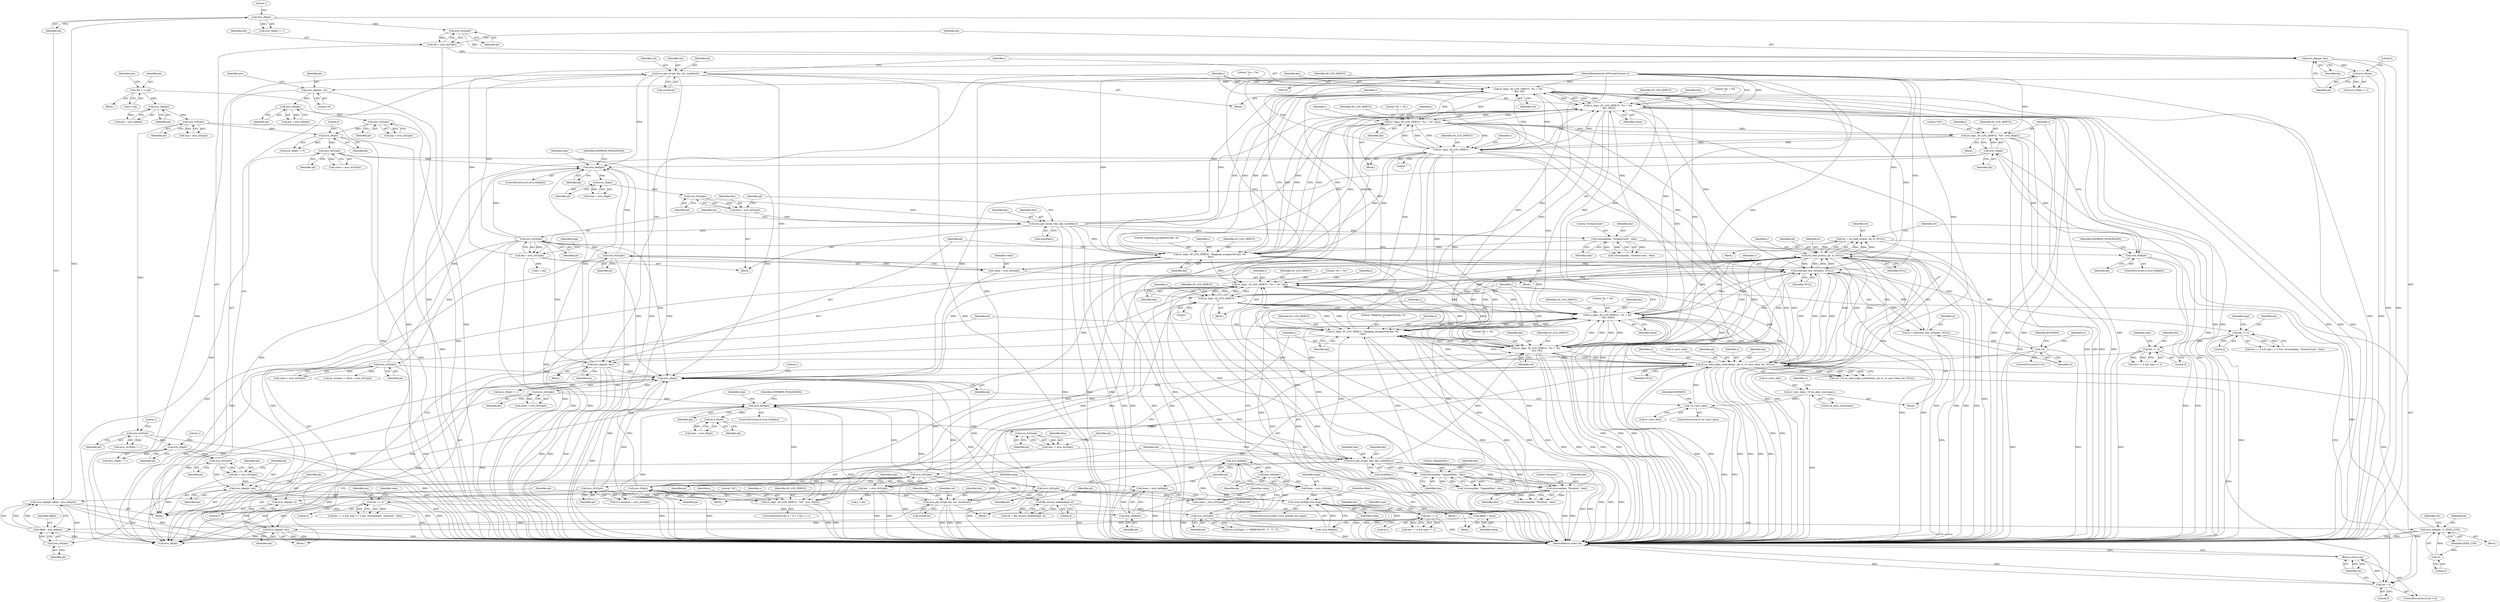digraph "0_FFmpeg_124eb202e70678539544f6268efc98131f19fa49@API" {
"1000513" [label="(Call,ret = rm_read_multi(s, pb, st, NULL))"];
"1000515" [label="(Call,rm_read_multi(s, pb, st, NULL))"];
"1000397" [label="(Call,avformat_new_stream(s, NULL))"];
"1000291" [label="(Call,av_log(s, AV_LOG_DEBUG, \"%s = '%s'\n\", key, val))"];
"1000369" [label="(Call,av_log(s, AV_LOG_DEBUG, \"%s = %d\n\", key, value))"];
"1000329" [label="(Call,av_log(s, AV_LOG_DEBUG, \"'\n\"))"];
"1000303" [label="(Call,av_log(s, AV_LOG_DEBUG, \"%s = '0x\", key))"];
"1000377" [label="(Call,av_log(s, AV_LOG_DEBUG, \"Skipping unsupported key: %s\n\", key))"];
"1000101" [label="(MethodParameterIn,AVFormatContext *s)"];
"1000270" [label="(Call,avio_get_str(pb, tlen, key, sizeof(key)))"];
"1000268" [label="(Call,avio_rb32(pb))"];
"1000264" [label="(Call,avio_r8(pb))"];
"1000258" [label="(Call,avio_feof(pb))"];
"1000285" [label="(Call,avio_get_str(pb, len, val, sizeof(val)))"];
"1000278" [label="(Call,avio_rb32(pb))"];
"1000276" [label="(Call,len = avio_rb32(pb))"];
"1000382" [label="(Call,avio_skip(pb, len))"];
"1000358" [label="(Call,len == 4)"];
"1000336" [label="(Call,len == 4)"];
"1000367" [label="(Call,avio_rb32(pb))"];
"1000327" [label="(Call,avio_r8(pb))"];
"1000319" [label="(Call,avio_feof(pb))"];
"1000353" [label="(Call,avio_rb32(pb))"];
"1000245" [label="(Call,avio_rb32(pb))"];
"1000238" [label="(Call,avio_r8(pb))"];
"1000224" [label="(Call,avio_rl32(pb))"];
"1000220" [label="(Call,avio_tell(pb))"];
"1000215" [label="(Call,avio_skip(pb, 16))"];
"1000210" [label="(Call,avio_r8(pb))"];
"1000205" [label="(Call,avio_skip(pb, len))"];
"1000203" [label="(Call,avio_rb32(pb))"];
"1000196" [label="(Call,avio_r8(pb))"];
"1000188" [label="(Call,avio_skip(pb, offset - avio_tell(pb)))"];
"1000192" [label="(Call,avio_tell(pb))"];
"1000177" [label="(Call,avio_feof(pb))"];
"1000186" [label="(Call,avio_rb64(pb))"];
"1000172" [label="(Call,avio_rb64(pb))"];
"1000167" [label="(Call,avio_skip(pb, 5))"];
"1000164" [label="(Call,avio_skip(pb, len))"];
"1000162" [label="(Call,avio_rb32(pb))"];
"1000155" [label="(Call,avio_r8(pb))"];
"1000148" [label="(Call,avio_rb16(pb))"];
"1000135" [label="(Call,avio_rl32(pb))"];
"1000131" [label="(Call,avio_tell(pb))"];
"1000120" [label="(Call,*pb = s->pb)"];
"1000160" [label="(Call,len = avio_rb32(pb))"];
"1000190" [label="(Call,offset - avio_tell(pb))"];
"1000181" [label="(Call,offset = temp)"];
"1000175" [label="(Call,!avio_feof(pb) && temp)"];
"1000176" [label="(Call,!avio_feof(pb))"];
"1000184" [label="(Call,temp = avio_rb64(pb))"];
"1000170" [label="(Call,temp = avio_rb64(pb))"];
"1000201" [label="(Call,len = avio_rb32(pb))"];
"1000266" [label="(Call,tlen = avio_rb32(pb))"];
"1000344" [label="(Call,strncmp(key, \"StreamCount\", tlen))"];
"1000323" [label="(Call,av_log(s, AV_LOG_DEBUG, \"%X\", avio_r8(pb)))"];
"1000365" [label="(Call,value = avio_rb32(pb))"];
"1000571" [label="(Call,av_log(s, AV_LOG_DEBUG, \"'\n\"))"];
"1000565" [label="(Call,av_log(s, AV_LOG_DEBUG, \"%X\", avio_r8(pb)))"];
"1000551" [label="(Call,av_log(s, AV_LOG_DEBUG, \"%s = '0x\", key))"];
"1000611" [label="(Call,av_log(s, AV_LOG_DEBUG, \"%s = %d\n\", key, value))"];
"1000619" [label="(Call,av_log(s, AV_LOG_DEBUG, \"Skipping unsupported key: %s\n\", key))"];
"1000529" [label="(Call,ff_rm_read_mdpr_codecdata(s, pb, st, st->priv_data, len, NULL))"];
"1000474" [label="(Call,av_log(s, AV_LOG_DEBUG, \"%s = '%s'\n\", key, val))"];
"1000453" [label="(Call,avio_get_str(pb, tlen, key, sizeof(key)))"];
"1000451" [label="(Call,avio_rb32(pb))"];
"1000447" [label="(Call,avio_r8(pb))"];
"1000441" [label="(Call,avio_feof(pb))"];
"1000595" [label="(Call,avio_rb32(pb))"];
"1000461" [label="(Call,avio_rb32(pb))"];
"1000468" [label="(Call,avio_get_str(pb, len, val, sizeof(val)))"];
"1000459" [label="(Call,len  = avio_rb32(pb))"];
"1000624" [label="(Call,avio_skip(pb, len))"];
"1000600" [label="(Call,len == 4)"];
"1000578" [label="(Call,len == 4)"];
"1000569" [label="(Call,avio_r8(pb))"];
"1000428" [label="(Call,avio_rb32(pb))"];
"1000421" [label="(Call,avio_r8(pb))"];
"1000609" [label="(Call,avio_rb32(pb))"];
"1000449" [label="(Call,tlen  = avio_rb32(pb))"];
"1000522" [label="(Call,avio_seek(pb, -4, SEEK_CUR))"];
"1000505" [label="(Call,avio_rb32(pb))"];
"1000494" [label="(Call,ffio_ensure_seekback(pb, 4))"];
"1000524" [label="(Call,-4)"];
"1000401" [label="(Call,!st)"];
"1000395" [label="(Call,st = avformat_new_stream(s, NULL))"];
"1000412" [label="(Call,!st->priv_data)"];
"1000406" [label="(Call,st->priv_data = ff_rm_alloc_rmstream())"];
"1000487" [label="(Call,strncmp(key, \"OpaqueData\", tlen))"];
"1000586" [label="(Call,strncmp(key, \"Duration\", tlen))"];
"1000607" [label="(Call,value = avio_rb32(pb))"];
"1000539" [label="(Call,ret < 0)"];
"1000542" [label="(Return,return ret;)"];
"1000489" [label="(Literal,\"OpaqueData\")"];
"1000532" [label="(Identifier,st)"];
"1000130" [label="(Identifier,pos)"];
"1000343" [label="(Call,!strncmp(key, \"StreamCount\", tlen))"];
"1000571" [label="(Call,av_log(s, AV_LOG_DEBUG, \"'\n\"))"];
"1000218" [label="(Call,pos = avio_tell(pb))"];
"1000438" [label="(Identifier,i)"];
"1000441" [label="(Call,avio_feof(pb))"];
"1000624" [label="(Call,avio_skip(pb, len))"];
"1000217" [label="(Literal,16)"];
"1000577" [label="(Call,len == 4 && type == 3 && !strncmp(key, \"Duration\", tlen))"];
"1000189" [label="(Identifier,pb)"];
"1000192" [label="(Call,avio_tell(pb))"];
"1000608" [label="(Identifier,value)"];
"1000408" [label="(Identifier,st)"];
"1000379" [label="(Identifier,AV_LOG_DEBUG)"];
"1000524" [label="(Call,-4)"];
"1000170" [label="(Call,temp = avio_rb64(pb))"];
"1000495" [label="(Identifier,pb)"];
"1000326" [label="(Literal,\"%X\")"];
"1000209" [label="(Call,avio_r8(pb) != 2)"];
"1000407" [label="(Call,st->priv_data)"];
"1000195" [label="(Call,avio_r8(pb) != 1)"];
"1000398" [label="(Identifier,s)"];
"1000429" [label="(Identifier,pb)"];
"1000364" [label="(Block,)"];
"1000613" [label="(Identifier,AV_LOG_DEBUG)"];
"1000197" [label="(Identifier,pb)"];
"1000294" [label="(Literal,\"%s = '%s'\n\")"];
"1000287" [label="(Identifier,len)"];
"1000446" [label="(Identifier,type)"];
"1000412" [label="(Call,!st->priv_data)"];
"1000468" [label="(Call,avio_get_str(pb, len, val, sizeof(val)))"];
"1000240" [label="(Literal,0)"];
"1000349" [label="(Call,nb_streams = value = avio_rb32(pb))"];
"1000405" [label="(Identifier,ENOMEM)"];
"1000183" [label="(Identifier,temp)"];
"1000585" [label="(Call,!strncmp(key, \"Duration\", tlen))"];
"1000336" [label="(Call,len == 4)"];
"1000452" [label="(Identifier,pb)"];
"1000224" [label="(Call,avio_rl32(pb))"];
"1000302" [label="(Block,)"];
"1000454" [label="(Identifier,pb)"];
"1000327" [label="(Call,avio_r8(pb))"];
"1000565" [label="(Call,av_log(s, AV_LOG_DEBUG, \"%X\", avio_r8(pb)))"];
"1000616" [label="(Identifier,value)"];
"1000335" [label="(Call,len == 4 && type == 3 && !strncmp(key, \"StreamCount\", tlen))"];
"1000514" [label="(Identifier,ret)"];
"1000181" [label="(Call,offset = temp)"];
"1000660" [label="(MethodReturn,static int)"];
"1000329" [label="(Call,av_log(s, AV_LOG_DEBUG, \"'\n\"))"];
"1000190" [label="(Call,offset - avio_tell(pb))"];
"1000607" [label="(Call,value = avio_rb32(pb))"];
"1000623" [label="(Identifier,key)"];
"1000506" [label="(Identifier,pb)"];
"1000101" [label="(MethodParameterIn,AVFormatContext *s)"];
"1000494" [label="(Call,ffio_ensure_seekback(pb, 4))"];
"1000629" [label="(Call,avio_r8(pb))"];
"1000537" [label="(Identifier,NULL)"];
"1000462" [label="(Identifier,pb)"];
"1000601" [label="(Identifier,len)"];
"1000316" [label="(Identifier,j)"];
"1000215" [label="(Call,avio_skip(pb, 16))"];
"1000225" [label="(Identifier,pb)"];
"1000357" [label="(Call,len == 4 && type == 3)"];
"1000621" [label="(Identifier,AV_LOG_DEBUG)"];
"1000476" [label="(Identifier,AV_LOG_DEBUG)"];
"1000312" [label="(Call,j < len)"];
"1000147" [label="(Call,avio_rb16(pb) != 1)"];
"1000129" [label="(Call,pos = avio_tell(pb))"];
"1000193" [label="(Identifier,pb)"];
"1000516" [label="(Identifier,s)"];
"1000568" [label="(Literal,\"%X\")"];
"1000440" [label="(ControlStructure,if (avio_feof(pb)))"];
"1000175" [label="(Call,!avio_feof(pb) && temp)"];
"1000453" [label="(Call,avio_get_str(pb, tlen, key, sizeof(key)))"];
"1000474" [label="(Call,av_log(s, AV_LOG_DEBUG, \"%s = '%s'\n\", key, val))"];
"1000399" [label="(Identifier,NULL)"];
"1000285" [label="(Call,avio_get_str(pb, len, val, sizeof(val)))"];
"1000371" [label="(Identifier,AV_LOG_DEBUG)"];
"1000486" [label="(Call,!strncmp(key, \"OpaqueData\", tlen))"];
"1000310" [label="(Identifier,j)"];
"1000517" [label="(Identifier,pb)"];
"1000421" [label="(Call,avio_r8(pb))"];
"1000611" [label="(Call,av_log(s, AV_LOG_DEBUG, \"%s = %d\n\", key, value))"];
"1000102" [label="(Block,)"];
"1000198" [label="(Literal,1)"];
"1000529" [label="(Call,ff_rm_read_mdpr_codecdata(s, pb, st, st->priv_data, len, NULL))"];
"1000445" [label="(Call,type = avio_r8(pb))"];
"1000625" [label="(Identifier,pb)"];
"1000272" [label="(Identifier,tlen)"];
"1000246" [label="(Identifier,pb)"];
"1000383" [label="(Identifier,pb)"];
"1000397" [label="(Call,avformat_new_stream(s, NULL))"];
"1000262" [label="(Call,type = avio_r8(pb))"];
"1000477" [label="(Literal,\"%s = '%s'\n\")"];
"1000380" [label="(Literal,\"Skipping unsupported key: %s\n\")"];
"1000135" [label="(Call,avio_rl32(pb))"];
"1000165" [label="(Identifier,pb)"];
"1000296" [label="(Identifier,val)"];
"1000164" [label="(Call,avio_skip(pb, len))"];
"1000180" [label="(Block,)"];
"1000533" [label="(Call,st->priv_data)"];
"1000556" [label="(ControlStructure,for (j = 0; j < len; j++))"];
"1000191" [label="(Identifier,offset)"];
"1000284" [label="(Block,)"];
"1000268" [label="(Call,avio_rb32(pb))"];
"1000614" [label="(Literal,\"%s = %d\n\")"];
"1000400" [label="(ControlStructure,if (!st))"];
"1000187" [label="(Identifier,pb)"];
"1000552" [label="(Identifier,s)"];
"1000322" [label="(Identifier,AVERROR_INVALIDDATA)"];
"1000346" [label="(Literal,\"StreamCount\")"];
"1000259" [label="(Identifier,pb)"];
"1000161" [label="(Identifier,len)"];
"1000237" [label="(Call,avio_r8(pb) != 0)"];
"1000155" [label="(Call,avio_r8(pb))"];
"1000578" [label="(Call,len == 4)"];
"1000451" [label="(Call,avio_rb32(pb))"];
"1000619" [label="(Call,av_log(s, AV_LOG_DEBUG, \"Skipping unsupported key: %s\n\", key))"];
"1000332" [label="(Literal,\"'\n\")"];
"1000207" [label="(Identifier,len)"];
"1000527" [label="(Call,ret = ff_rm_read_mdpr_codecdata(s, pb, st, st->priv_data, len, NULL))"];
"1000531" [label="(Identifier,pb)"];
"1000264" [label="(Call,avio_r8(pb))"];
"1000256" [label="(Block,)"];
"1000205" [label="(Call,avio_skip(pb, len))"];
"1000615" [label="(Identifier,key)"];
"1000459" [label="(Call,len  = avio_rb32(pb))"];
"1000120" [label="(Call,*pb = s->pb)"];
"1000131" [label="(Call,avio_tell(pb))"];
"1000610" [label="(Identifier,pb)"];
"1000295" [label="(Identifier,key)"];
"1000488" [label="(Identifier,key)"];
"1000583" [label="(Identifier,type)"];
"1000157" [label="(Literal,1)"];
"1000521" [label="(Block,)"];
"1000156" [label="(Identifier,pb)"];
"1000384" [label="(Identifier,len)"];
"1000469" [label="(Identifier,pb)"];
"1000154" [label="(Call,avio_r8(pb) != 1)"];
"1000149" [label="(Identifier,pb)"];
"1000354" [label="(Identifier,pb)"];
"1000266" [label="(Call,tlen = avio_rb32(pb))"];
"1000324" [label="(Identifier,s)"];
"1000574" [label="(Literal,\"'\n\")"];
"1000490" [label="(Identifier,tlen)"];
"1000276" [label="(Call,len = avio_rb32(pb))"];
"1000325" [label="(Identifier,AV_LOG_DEBUG)"];
"1000449" [label="(Call,tlen  = avio_rb32(pb))"];
"1000160" [label="(Call,len = avio_rb32(pb))"];
"1000618" [label="(Block,)"];
"1000566" [label="(Identifier,s)"];
"1000338" [label="(Literal,4)"];
"1000176" [label="(Call,!avio_feof(pb))"];
"1000543" [label="(Identifier,ret)"];
"1000344" [label="(Call,strncmp(key, \"StreamCount\", tlen))"];
"1000317" [label="(Block,)"];
"1000549" [label="(Block,)"];
"1000457" [label="(Call,sizeof(key))"];
"1000528" [label="(Identifier,ret)"];
"1000586" [label="(Call,strncmp(key, \"Duration\", tlen))"];
"1000222" [label="(Call,tag = avio_rl32(pb))"];
"1000420" [label="(Call,avio_r8(pb) != 1)"];
"1000600" [label="(Call,len == 4)"];
"1000347" [label="(Identifier,tlen)"];
"1000122" [label="(Call,s->pb)"];
"1000373" [label="(Identifier,key)"];
"1000541" [label="(Literal,0)"];
"1000448" [label="(Identifier,pb)"];
"1000163" [label="(Identifier,pb)"];
"1000173" [label="(Identifier,pb)"];
"1000580" [label="(Literal,4)"];
"1000455" [label="(Identifier,tlen)"];
"1000579" [label="(Identifier,len)"];
"1000465" [label="(Identifier,type)"];
"1000530" [label="(Identifier,s)"];
"1000255" [label="(Identifier,i)"];
"1000269" [label="(Identifier,pb)"];
"1000526" [label="(Identifier,SEEK_CUR)"];
"1000274" [label="(Call,sizeof(key))"];
"1000133" [label="(Call,tag = avio_rl32(pb))"];
"1000423" [label="(Literal,1)"];
"1000286" [label="(Identifier,pb)"];
"1000328" [label="(Identifier,pb)"];
"1000337" [label="(Identifier,len)"];
"1000293" [label="(Identifier,AV_LOG_DEBUG)"];
"1000219" [label="(Identifier,pos)"];
"1000604" [label="(Identifier,type)"];
"1000221" [label="(Identifier,pb)"];
"1000382" [label="(Call,avio_skip(pb, len))"];
"1000162" [label="(Call,avio_rb32(pb))"];
"1000168" [label="(Identifier,pb)"];
"1000377" [label="(Call,av_log(s, AV_LOG_DEBUG, \"Skipping unsupported key: %s\n\", key))"];
"1000304" [label="(Identifier,s)"];
"1000450" [label="(Identifier,tlen)"];
"1000591" [label="(Call,st->duration = avio_rb32(pb))"];
"1000331" [label="(Identifier,AV_LOG_DEBUG)"];
"1000169" [label="(Literal,5)"];
"1000277" [label="(Identifier,len)"];
"1000351" [label="(Call,value = avio_rb32(pb))"];
"1000238" [label="(Call,avio_r8(pb))"];
"1000323" [label="(Call,av_log(s, AV_LOG_DEBUG, \"%X\", avio_r8(pb)))"];
"1000588" [label="(Literal,\"Duration\")"];
"1000132" [label="(Identifier,pb)"];
"1000178" [label="(Identifier,pb)"];
"1000307" [label="(Identifier,key)"];
"1000410" [label="(Call,ff_rm_alloc_rmstream())"];
"1000460" [label="(Identifier,len)"];
"1000414" [label="(Identifier,st)"];
"1000525" [label="(Literal,4)"];
"1000177" [label="(Call,avio_feof(pb))"];
"1000212" [label="(Literal,2)"];
"1000291" [label="(Call,av_log(s, AV_LOG_DEBUG, \"%s = '%s'\n\", key, val))"];
"1000626" [label="(Identifier,len)"];
"1000401" [label="(Call,!st)"];
"1000220" [label="(Call,avio_tell(pb))"];
"1000330" [label="(Identifier,s)"];
"1000148" [label="(Call,avio_rb16(pb))"];
"1000261" [label="(Identifier,AVERROR_INVALIDDATA)"];
"1000622" [label="(Literal,\"Skipping unsupported key: %s\n\")"];
"1000171" [label="(Identifier,temp)"];
"1000406" [label="(Call,st->priv_data = ff_rm_alloc_rmstream())"];
"1000553" [label="(Identifier,AV_LOG_DEBUG)"];
"1000182" [label="(Identifier,offset)"];
"1000136" [label="(Identifier,pb)"];
"1000292" [label="(Identifier,s)"];
"1000186" [label="(Call,avio_rb64(pb))"];
"1000365" [label="(Call,value = avio_rb32(pb))"];
"1000366" [label="(Identifier,value)"];
"1000411" [label="(ControlStructure,if (!st->priv_data))"];
"1000359" [label="(Identifier,len)"];
"1000239" [label="(Identifier,pb)"];
"1000572" [label="(Identifier,s)"];
"1000305" [label="(Identifier,AV_LOG_DEBUG)"];
"1000258" [label="(Call,avio_feof(pb))"];
"1000369" [label="(Call,av_log(s, AV_LOG_DEBUG, \"%s = %d\n\", key, value))"];
"1000444" [label="(Identifier,AVERROR_INVALIDDATA)"];
"1000179" [label="(Identifier,temp)"];
"1000271" [label="(Identifier,pb)"];
"1000318" [label="(ControlStructure,if (avio_feof(pb)))"];
"1000201" [label="(Call,len = avio_rb32(pb))"];
"1000243" [label="(Call,count = avio_rb32(pb))"];
"1000461" [label="(Call,avio_rb32(pb))"];
"1000341" [label="(Identifier,type)"];
"1000539" [label="(Call,ret < 0)"];
"1000554" [label="(Literal,\"%s = '0x\")"];
"1000360" [label="(Literal,4)"];
"1000368" [label="(Identifier,pb)"];
"1000306" [label="(Literal,\"%s = '0x\")"];
"1000211" [label="(Identifier,pb)"];
"1000609" [label="(Call,avio_rb32(pb))"];
"1000413" [label="(Call,st->priv_data)"];
"1000508" [label="(Literal,'M')"];
"1000202" [label="(Identifier,len)"];
"1000478" [label="(Identifier,key)"];
"1000289" [label="(Call,sizeof(val))"];
"1000567" [label="(Identifier,AV_LOG_DEBUG)"];
"1000447" [label="(Call,avio_r8(pb))"];
"1000376" [label="(Block,)"];
"1000612" [label="(Identifier,s)"];
"1000570" [label="(Identifier,pb)"];
"1000378" [label="(Identifier,s)"];
"1000358" [label="(Call,len == 4)"];
"1000515" [label="(Call,rm_read_multi(s, pb, st, NULL))"];
"1000599" [label="(Call,len == 4 && type == 3)"];
"1000345" [label="(Identifier,key)"];
"1000319" [label="(Call,avio_feof(pb))"];
"1000166" [label="(Identifier,len)"];
"1000121" [label="(Identifier,pb)"];
"1000203" [label="(Call,avio_rb32(pb))"];
"1000263" [label="(Identifier,type)"];
"1000555" [label="(Identifier,key)"];
"1000522" [label="(Call,avio_seek(pb, -4, SEEK_CUR))"];
"1000475" [label="(Identifier,s)"];
"1000374" [label="(Identifier,value)"];
"1000428" [label="(Call,avio_rb32(pb))"];
"1000442" [label="(Identifier,pb)"];
"1000602" [label="(Literal,4)"];
"1000167" [label="(Call,avio_skip(pb, 5))"];
"1000353" [label="(Call,avio_rb32(pb))"];
"1000558" [label="(Identifier,j)"];
"1000370" [label="(Identifier,s)"];
"1000540" [label="(Identifier,ret)"];
"1000362" [label="(Identifier,type)"];
"1000456" [label="(Identifier,key)"];
"1000320" [label="(Identifier,pb)"];
"1000395" [label="(Call,st = avformat_new_stream(s, NULL))"];
"1000394" [label="(Block,)"];
"1000551" [label="(Call,av_log(s, AV_LOG_DEBUG, \"%s = '0x\", key))"];
"1000518" [label="(Identifier,st)"];
"1000504" [label="(Call,avio_rb32(pb) == MKBETAG('M', 'L', 'T', 'I'))"];
"1000172" [label="(Call,avio_rb64(pb))"];
"1000279" [label="(Identifier,pb)"];
"1000282" [label="(Identifier,type)"];
"1000519" [label="(Identifier,NULL)"];
"1000184" [label="(Call,temp = avio_rb64(pb))"];
"1000257" [label="(ControlStructure,if (avio_feof(pb)))"];
"1000245" [label="(Call,avio_rb32(pb))"];
"1000492" [label="(Call,ret = ffio_ensure_seekback(pb, 4))"];
"1000402" [label="(Identifier,st)"];
"1000606" [label="(Block,)"];
"1000589" [label="(Identifier,tlen)"];
"1000206" [label="(Identifier,pb)"];
"1000210" [label="(Call,avio_r8(pb))"];
"1000426" [label="(Call,count = avio_rb32(pb))"];
"1000560" [label="(Call,j < len)"];
"1000278" [label="(Call,avio_rb32(pb))"];
"1000467" [label="(Block,)"];
"1000150" [label="(Literal,1)"];
"1000270" [label="(Call,avio_get_str(pb, tlen, key, sizeof(key)))"];
"1000196" [label="(Call,avio_r8(pb))"];
"1000288" [label="(Identifier,val)"];
"1000273" [label="(Identifier,key)"];
"1000422" [label="(Identifier,pb)"];
"1000204" [label="(Identifier,pb)"];
"1000174" [label="(ControlStructure,while (!avio_feof(pb) && temp))"];
"1000487" [label="(Call,strncmp(key, \"OpaqueData\", tlen))"];
"1000372" [label="(Literal,\"%s = %d\n\")"];
"1000523" [label="(Identifier,pb)"];
"1000472" [label="(Call,sizeof(val))"];
"1000185" [label="(Identifier,temp)"];
"1000596" [label="(Identifier,pb)"];
"1000573" [label="(Identifier,AV_LOG_DEBUG)"];
"1000595" [label="(Call,avio_rb32(pb))"];
"1000471" [label="(Identifier,val)"];
"1000496" [label="(Literal,4)"];
"1000439" [label="(Block,)"];
"1000145" [label="(Block,)"];
"1000188" [label="(Call,avio_skip(pb, offset - avio_tell(pb)))"];
"1000505" [label="(Call,avio_rb32(pb))"];
"1000542" [label="(Return,return ret;)"];
"1000564" [label="(Identifier,j)"];
"1000418" [label="(Identifier,ENOMEM)"];
"1000396" [label="(Identifier,st)"];
"1000381" [label="(Identifier,key)"];
"1000367" [label="(Call,avio_rb32(pb))"];
"1000536" [label="(Identifier,len)"];
"1000538" [label="(ControlStructure,if (ret < 0))"];
"1000216" [label="(Identifier,pb)"];
"1000267" [label="(Identifier,tlen)"];
"1000303" [label="(Call,av_log(s, AV_LOG_DEBUG, \"%s = '0x\", key))"];
"1000513" [label="(Call,ret = rm_read_multi(s, pb, st, NULL))"];
"1000479" [label="(Identifier,val)"];
"1000587" [label="(Identifier,key)"];
"1000512" [label="(Block,)"];
"1000265" [label="(Identifier,pb)"];
"1000569" [label="(Call,avio_r8(pb))"];
"1000470" [label="(Identifier,len)"];
"1000620" [label="(Identifier,s)"];
"1000513" -> "1000512"  [label="AST: "];
"1000513" -> "1000515"  [label="CFG: "];
"1000514" -> "1000513"  [label="AST: "];
"1000515" -> "1000513"  [label="AST: "];
"1000540" -> "1000513"  [label="CFG: "];
"1000513" -> "1000660"  [label="DDG: "];
"1000515" -> "1000513"  [label="DDG: "];
"1000515" -> "1000513"  [label="DDG: "];
"1000515" -> "1000513"  [label="DDG: "];
"1000515" -> "1000513"  [label="DDG: "];
"1000513" -> "1000539"  [label="DDG: "];
"1000515" -> "1000519"  [label="CFG: "];
"1000516" -> "1000515"  [label="AST: "];
"1000517" -> "1000515"  [label="AST: "];
"1000518" -> "1000515"  [label="AST: "];
"1000519" -> "1000515"  [label="AST: "];
"1000515" -> "1000660"  [label="DDG: "];
"1000515" -> "1000660"  [label="DDG: "];
"1000515" -> "1000660"  [label="DDG: "];
"1000515" -> "1000660"  [label="DDG: "];
"1000515" -> "1000397"  [label="DDG: "];
"1000515" -> "1000397"  [label="DDG: "];
"1000515" -> "1000421"  [label="DDG: "];
"1000515" -> "1000441"  [label="DDG: "];
"1000515" -> "1000474"  [label="DDG: "];
"1000397" -> "1000515"  [label="DDG: "];
"1000397" -> "1000515"  [label="DDG: "];
"1000571" -> "1000515"  [label="DDG: "];
"1000611" -> "1000515"  [label="DDG: "];
"1000619" -> "1000515"  [label="DDG: "];
"1000529" -> "1000515"  [label="DDG: "];
"1000529" -> "1000515"  [label="DDG: "];
"1000529" -> "1000515"  [label="DDG: "];
"1000474" -> "1000515"  [label="DDG: "];
"1000101" -> "1000515"  [label="DDG: "];
"1000505" -> "1000515"  [label="DDG: "];
"1000401" -> "1000515"  [label="DDG: "];
"1000515" -> "1000529"  [label="DDG: "];
"1000515" -> "1000529"  [label="DDG: "];
"1000515" -> "1000529"  [label="DDG: "];
"1000515" -> "1000551"  [label="DDG: "];
"1000515" -> "1000611"  [label="DDG: "];
"1000515" -> "1000619"  [label="DDG: "];
"1000515" -> "1000629"  [label="DDG: "];
"1000397" -> "1000395"  [label="AST: "];
"1000397" -> "1000399"  [label="CFG: "];
"1000398" -> "1000397"  [label="AST: "];
"1000399" -> "1000397"  [label="AST: "];
"1000395" -> "1000397"  [label="CFG: "];
"1000397" -> "1000660"  [label="DDG: "];
"1000397" -> "1000660"  [label="DDG: "];
"1000397" -> "1000395"  [label="DDG: "];
"1000397" -> "1000395"  [label="DDG: "];
"1000291" -> "1000397"  [label="DDG: "];
"1000369" -> "1000397"  [label="DDG: "];
"1000329" -> "1000397"  [label="DDG: "];
"1000571" -> "1000397"  [label="DDG: "];
"1000377" -> "1000397"  [label="DDG: "];
"1000611" -> "1000397"  [label="DDG: "];
"1000619" -> "1000397"  [label="DDG: "];
"1000529" -> "1000397"  [label="DDG: "];
"1000529" -> "1000397"  [label="DDG: "];
"1000474" -> "1000397"  [label="DDG: "];
"1000101" -> "1000397"  [label="DDG: "];
"1000397" -> "1000474"  [label="DDG: "];
"1000397" -> "1000529"  [label="DDG: "];
"1000397" -> "1000529"  [label="DDG: "];
"1000397" -> "1000551"  [label="DDG: "];
"1000397" -> "1000611"  [label="DDG: "];
"1000397" -> "1000619"  [label="DDG: "];
"1000291" -> "1000284"  [label="AST: "];
"1000291" -> "1000296"  [label="CFG: "];
"1000292" -> "1000291"  [label="AST: "];
"1000293" -> "1000291"  [label="AST: "];
"1000294" -> "1000291"  [label="AST: "];
"1000295" -> "1000291"  [label="AST: "];
"1000296" -> "1000291"  [label="AST: "];
"1000255" -> "1000291"  [label="CFG: "];
"1000291" -> "1000660"  [label="DDG: "];
"1000291" -> "1000660"  [label="DDG: "];
"1000291" -> "1000660"  [label="DDG: "];
"1000291" -> "1000660"  [label="DDG: "];
"1000291" -> "1000660"  [label="DDG: "];
"1000369" -> "1000291"  [label="DDG: "];
"1000369" -> "1000291"  [label="DDG: "];
"1000329" -> "1000291"  [label="DDG: "];
"1000329" -> "1000291"  [label="DDG: "];
"1000377" -> "1000291"  [label="DDG: "];
"1000377" -> "1000291"  [label="DDG: "];
"1000101" -> "1000291"  [label="DDG: "];
"1000270" -> "1000291"  [label="DDG: "];
"1000285" -> "1000291"  [label="DDG: "];
"1000291" -> "1000303"  [label="DDG: "];
"1000291" -> "1000303"  [label="DDG: "];
"1000291" -> "1000369"  [label="DDG: "];
"1000291" -> "1000369"  [label="DDG: "];
"1000291" -> "1000377"  [label="DDG: "];
"1000291" -> "1000377"  [label="DDG: "];
"1000291" -> "1000474"  [label="DDG: "];
"1000291" -> "1000551"  [label="DDG: "];
"1000291" -> "1000611"  [label="DDG: "];
"1000291" -> "1000619"  [label="DDG: "];
"1000369" -> "1000364"  [label="AST: "];
"1000369" -> "1000374"  [label="CFG: "];
"1000370" -> "1000369"  [label="AST: "];
"1000371" -> "1000369"  [label="AST: "];
"1000372" -> "1000369"  [label="AST: "];
"1000373" -> "1000369"  [label="AST: "];
"1000374" -> "1000369"  [label="AST: "];
"1000255" -> "1000369"  [label="CFG: "];
"1000369" -> "1000660"  [label="DDG: "];
"1000369" -> "1000660"  [label="DDG: "];
"1000369" -> "1000660"  [label="DDG: "];
"1000369" -> "1000660"  [label="DDG: "];
"1000369" -> "1000660"  [label="DDG: "];
"1000369" -> "1000303"  [label="DDG: "];
"1000369" -> "1000303"  [label="DDG: "];
"1000329" -> "1000369"  [label="DDG: "];
"1000329" -> "1000369"  [label="DDG: "];
"1000377" -> "1000369"  [label="DDG: "];
"1000377" -> "1000369"  [label="DDG: "];
"1000101" -> "1000369"  [label="DDG: "];
"1000270" -> "1000369"  [label="DDG: "];
"1000344" -> "1000369"  [label="DDG: "];
"1000365" -> "1000369"  [label="DDG: "];
"1000369" -> "1000377"  [label="DDG: "];
"1000369" -> "1000377"  [label="DDG: "];
"1000369" -> "1000474"  [label="DDG: "];
"1000369" -> "1000551"  [label="DDG: "];
"1000369" -> "1000611"  [label="DDG: "];
"1000369" -> "1000619"  [label="DDG: "];
"1000329" -> "1000302"  [label="AST: "];
"1000329" -> "1000332"  [label="CFG: "];
"1000330" -> "1000329"  [label="AST: "];
"1000331" -> "1000329"  [label="AST: "];
"1000332" -> "1000329"  [label="AST: "];
"1000255" -> "1000329"  [label="CFG: "];
"1000329" -> "1000660"  [label="DDG: "];
"1000329" -> "1000660"  [label="DDG: "];
"1000329" -> "1000660"  [label="DDG: "];
"1000329" -> "1000303"  [label="DDG: "];
"1000329" -> "1000303"  [label="DDG: "];
"1000303" -> "1000329"  [label="DDG: "];
"1000303" -> "1000329"  [label="DDG: "];
"1000323" -> "1000329"  [label="DDG: "];
"1000323" -> "1000329"  [label="DDG: "];
"1000101" -> "1000329"  [label="DDG: "];
"1000329" -> "1000377"  [label="DDG: "];
"1000329" -> "1000377"  [label="DDG: "];
"1000329" -> "1000474"  [label="DDG: "];
"1000329" -> "1000551"  [label="DDG: "];
"1000329" -> "1000611"  [label="DDG: "];
"1000329" -> "1000619"  [label="DDG: "];
"1000303" -> "1000302"  [label="AST: "];
"1000303" -> "1000307"  [label="CFG: "];
"1000304" -> "1000303"  [label="AST: "];
"1000305" -> "1000303"  [label="AST: "];
"1000306" -> "1000303"  [label="AST: "];
"1000307" -> "1000303"  [label="AST: "];
"1000310" -> "1000303"  [label="CFG: "];
"1000303" -> "1000660"  [label="DDG: "];
"1000303" -> "1000660"  [label="DDG: "];
"1000303" -> "1000660"  [label="DDG: "];
"1000303" -> "1000660"  [label="DDG: "];
"1000377" -> "1000303"  [label="DDG: "];
"1000377" -> "1000303"  [label="DDG: "];
"1000101" -> "1000303"  [label="DDG: "];
"1000270" -> "1000303"  [label="DDG: "];
"1000303" -> "1000323"  [label="DDG: "];
"1000303" -> "1000323"  [label="DDG: "];
"1000377" -> "1000376"  [label="AST: "];
"1000377" -> "1000381"  [label="CFG: "];
"1000378" -> "1000377"  [label="AST: "];
"1000379" -> "1000377"  [label="AST: "];
"1000380" -> "1000377"  [label="AST: "];
"1000381" -> "1000377"  [label="AST: "];
"1000383" -> "1000377"  [label="CFG: "];
"1000377" -> "1000660"  [label="DDG: "];
"1000377" -> "1000660"  [label="DDG: "];
"1000377" -> "1000660"  [label="DDG: "];
"1000377" -> "1000660"  [label="DDG: "];
"1000101" -> "1000377"  [label="DDG: "];
"1000270" -> "1000377"  [label="DDG: "];
"1000344" -> "1000377"  [label="DDG: "];
"1000377" -> "1000474"  [label="DDG: "];
"1000377" -> "1000551"  [label="DDG: "];
"1000377" -> "1000611"  [label="DDG: "];
"1000377" -> "1000619"  [label="DDG: "];
"1000101" -> "1000100"  [label="AST: "];
"1000101" -> "1000660"  [label="DDG: "];
"1000101" -> "1000323"  [label="DDG: "];
"1000101" -> "1000474"  [label="DDG: "];
"1000101" -> "1000529"  [label="DDG: "];
"1000101" -> "1000551"  [label="DDG: "];
"1000101" -> "1000565"  [label="DDG: "];
"1000101" -> "1000571"  [label="DDG: "];
"1000101" -> "1000611"  [label="DDG: "];
"1000101" -> "1000619"  [label="DDG: "];
"1000270" -> "1000256"  [label="AST: "];
"1000270" -> "1000274"  [label="CFG: "];
"1000271" -> "1000270"  [label="AST: "];
"1000272" -> "1000270"  [label="AST: "];
"1000273" -> "1000270"  [label="AST: "];
"1000274" -> "1000270"  [label="AST: "];
"1000277" -> "1000270"  [label="CFG: "];
"1000270" -> "1000660"  [label="DDG: "];
"1000270" -> "1000660"  [label="DDG: "];
"1000270" -> "1000660"  [label="DDG: "];
"1000268" -> "1000270"  [label="DDG: "];
"1000266" -> "1000270"  [label="DDG: "];
"1000270" -> "1000278"  [label="DDG: "];
"1000270" -> "1000344"  [label="DDG: "];
"1000270" -> "1000344"  [label="DDG: "];
"1000268" -> "1000266"  [label="AST: "];
"1000268" -> "1000269"  [label="CFG: "];
"1000269" -> "1000268"  [label="AST: "];
"1000266" -> "1000268"  [label="CFG: "];
"1000268" -> "1000266"  [label="DDG: "];
"1000264" -> "1000268"  [label="DDG: "];
"1000264" -> "1000262"  [label="AST: "];
"1000264" -> "1000265"  [label="CFG: "];
"1000265" -> "1000264"  [label="AST: "];
"1000262" -> "1000264"  [label="CFG: "];
"1000264" -> "1000262"  [label="DDG: "];
"1000258" -> "1000264"  [label="DDG: "];
"1000258" -> "1000257"  [label="AST: "];
"1000258" -> "1000259"  [label="CFG: "];
"1000259" -> "1000258"  [label="AST: "];
"1000261" -> "1000258"  [label="CFG: "];
"1000263" -> "1000258"  [label="CFG: "];
"1000258" -> "1000660"  [label="DDG: "];
"1000258" -> "1000660"  [label="DDG: "];
"1000285" -> "1000258"  [label="DDG: "];
"1000382" -> "1000258"  [label="DDG: "];
"1000367" -> "1000258"  [label="DDG: "];
"1000327" -> "1000258"  [label="DDG: "];
"1000353" -> "1000258"  [label="DDG: "];
"1000245" -> "1000258"  [label="DDG: "];
"1000278" -> "1000258"  [label="DDG: "];
"1000285" -> "1000284"  [label="AST: "];
"1000285" -> "1000289"  [label="CFG: "];
"1000286" -> "1000285"  [label="AST: "];
"1000287" -> "1000285"  [label="AST: "];
"1000288" -> "1000285"  [label="AST: "];
"1000289" -> "1000285"  [label="AST: "];
"1000292" -> "1000285"  [label="CFG: "];
"1000285" -> "1000660"  [label="DDG: "];
"1000285" -> "1000660"  [label="DDG: "];
"1000285" -> "1000660"  [label="DDG: "];
"1000278" -> "1000285"  [label="DDG: "];
"1000276" -> "1000285"  [label="DDG: "];
"1000285" -> "1000421"  [label="DDG: "];
"1000285" -> "1000629"  [label="DDG: "];
"1000278" -> "1000276"  [label="AST: "];
"1000278" -> "1000279"  [label="CFG: "];
"1000279" -> "1000278"  [label="AST: "];
"1000276" -> "1000278"  [label="CFG: "];
"1000278" -> "1000660"  [label="DDG: "];
"1000278" -> "1000276"  [label="DDG: "];
"1000278" -> "1000319"  [label="DDG: "];
"1000278" -> "1000353"  [label="DDG: "];
"1000278" -> "1000367"  [label="DDG: "];
"1000278" -> "1000382"  [label="DDG: "];
"1000278" -> "1000421"  [label="DDG: "];
"1000278" -> "1000629"  [label="DDG: "];
"1000276" -> "1000256"  [label="AST: "];
"1000277" -> "1000276"  [label="AST: "];
"1000282" -> "1000276"  [label="CFG: "];
"1000276" -> "1000660"  [label="DDG: "];
"1000276" -> "1000312"  [label="DDG: "];
"1000276" -> "1000336"  [label="DDG: "];
"1000382" -> "1000376"  [label="AST: "];
"1000382" -> "1000384"  [label="CFG: "];
"1000383" -> "1000382"  [label="AST: "];
"1000384" -> "1000382"  [label="AST: "];
"1000255" -> "1000382"  [label="CFG: "];
"1000382" -> "1000660"  [label="DDG: "];
"1000382" -> "1000660"  [label="DDG: "];
"1000382" -> "1000660"  [label="DDG: "];
"1000358" -> "1000382"  [label="DDG: "];
"1000382" -> "1000421"  [label="DDG: "];
"1000382" -> "1000629"  [label="DDG: "];
"1000358" -> "1000357"  [label="AST: "];
"1000358" -> "1000360"  [label="CFG: "];
"1000359" -> "1000358"  [label="AST: "];
"1000360" -> "1000358"  [label="AST: "];
"1000362" -> "1000358"  [label="CFG: "];
"1000357" -> "1000358"  [label="CFG: "];
"1000358" -> "1000660"  [label="DDG: "];
"1000358" -> "1000357"  [label="DDG: "];
"1000358" -> "1000357"  [label="DDG: "];
"1000336" -> "1000358"  [label="DDG: "];
"1000336" -> "1000335"  [label="AST: "];
"1000336" -> "1000338"  [label="CFG: "];
"1000337" -> "1000336"  [label="AST: "];
"1000338" -> "1000336"  [label="AST: "];
"1000341" -> "1000336"  [label="CFG: "];
"1000335" -> "1000336"  [label="CFG: "];
"1000336" -> "1000660"  [label="DDG: "];
"1000336" -> "1000335"  [label="DDG: "];
"1000336" -> "1000335"  [label="DDG: "];
"1000367" -> "1000365"  [label="AST: "];
"1000367" -> "1000368"  [label="CFG: "];
"1000368" -> "1000367"  [label="AST: "];
"1000365" -> "1000367"  [label="CFG: "];
"1000367" -> "1000660"  [label="DDG: "];
"1000367" -> "1000365"  [label="DDG: "];
"1000367" -> "1000421"  [label="DDG: "];
"1000367" -> "1000629"  [label="DDG: "];
"1000327" -> "1000323"  [label="AST: "];
"1000327" -> "1000328"  [label="CFG: "];
"1000328" -> "1000327"  [label="AST: "];
"1000323" -> "1000327"  [label="CFG: "];
"1000327" -> "1000660"  [label="DDG: "];
"1000327" -> "1000319"  [label="DDG: "];
"1000327" -> "1000323"  [label="DDG: "];
"1000319" -> "1000327"  [label="DDG: "];
"1000327" -> "1000421"  [label="DDG: "];
"1000327" -> "1000629"  [label="DDG: "];
"1000319" -> "1000318"  [label="AST: "];
"1000319" -> "1000320"  [label="CFG: "];
"1000320" -> "1000319"  [label="AST: "];
"1000322" -> "1000319"  [label="CFG: "];
"1000324" -> "1000319"  [label="CFG: "];
"1000319" -> "1000660"  [label="DDG: "];
"1000319" -> "1000660"  [label="DDG: "];
"1000353" -> "1000351"  [label="AST: "];
"1000353" -> "1000354"  [label="CFG: "];
"1000354" -> "1000353"  [label="AST: "];
"1000351" -> "1000353"  [label="CFG: "];
"1000353" -> "1000660"  [label="DDG: "];
"1000353" -> "1000349"  [label="DDG: "];
"1000353" -> "1000351"  [label="DDG: "];
"1000353" -> "1000421"  [label="DDG: "];
"1000353" -> "1000629"  [label="DDG: "];
"1000245" -> "1000243"  [label="AST: "];
"1000245" -> "1000246"  [label="CFG: "];
"1000246" -> "1000245"  [label="AST: "];
"1000243" -> "1000245"  [label="CFG: "];
"1000245" -> "1000660"  [label="DDG: "];
"1000245" -> "1000243"  [label="DDG: "];
"1000238" -> "1000245"  [label="DDG: "];
"1000245" -> "1000421"  [label="DDG: "];
"1000245" -> "1000629"  [label="DDG: "];
"1000238" -> "1000237"  [label="AST: "];
"1000238" -> "1000239"  [label="CFG: "];
"1000239" -> "1000238"  [label="AST: "];
"1000240" -> "1000238"  [label="CFG: "];
"1000238" -> "1000660"  [label="DDG: "];
"1000238" -> "1000237"  [label="DDG: "];
"1000224" -> "1000238"  [label="DDG: "];
"1000135" -> "1000238"  [label="DDG: "];
"1000224" -> "1000222"  [label="AST: "];
"1000224" -> "1000225"  [label="CFG: "];
"1000225" -> "1000224"  [label="AST: "];
"1000222" -> "1000224"  [label="CFG: "];
"1000224" -> "1000660"  [label="DDG: "];
"1000224" -> "1000222"  [label="DDG: "];
"1000220" -> "1000224"  [label="DDG: "];
"1000220" -> "1000218"  [label="AST: "];
"1000220" -> "1000221"  [label="CFG: "];
"1000221" -> "1000220"  [label="AST: "];
"1000218" -> "1000220"  [label="CFG: "];
"1000220" -> "1000218"  [label="DDG: "];
"1000215" -> "1000220"  [label="DDG: "];
"1000215" -> "1000145"  [label="AST: "];
"1000215" -> "1000217"  [label="CFG: "];
"1000216" -> "1000215"  [label="AST: "];
"1000217" -> "1000215"  [label="AST: "];
"1000219" -> "1000215"  [label="CFG: "];
"1000215" -> "1000660"  [label="DDG: "];
"1000210" -> "1000215"  [label="DDG: "];
"1000210" -> "1000209"  [label="AST: "];
"1000210" -> "1000211"  [label="CFG: "];
"1000211" -> "1000210"  [label="AST: "];
"1000212" -> "1000210"  [label="CFG: "];
"1000210" -> "1000660"  [label="DDG: "];
"1000210" -> "1000209"  [label="DDG: "];
"1000205" -> "1000210"  [label="DDG: "];
"1000205" -> "1000145"  [label="AST: "];
"1000205" -> "1000207"  [label="CFG: "];
"1000206" -> "1000205"  [label="AST: "];
"1000207" -> "1000205"  [label="AST: "];
"1000211" -> "1000205"  [label="CFG: "];
"1000205" -> "1000660"  [label="DDG: "];
"1000205" -> "1000660"  [label="DDG: "];
"1000203" -> "1000205"  [label="DDG: "];
"1000201" -> "1000205"  [label="DDG: "];
"1000203" -> "1000201"  [label="AST: "];
"1000203" -> "1000204"  [label="CFG: "];
"1000204" -> "1000203"  [label="AST: "];
"1000201" -> "1000203"  [label="CFG: "];
"1000203" -> "1000201"  [label="DDG: "];
"1000196" -> "1000203"  [label="DDG: "];
"1000196" -> "1000195"  [label="AST: "];
"1000196" -> "1000197"  [label="CFG: "];
"1000197" -> "1000196"  [label="AST: "];
"1000198" -> "1000196"  [label="CFG: "];
"1000196" -> "1000660"  [label="DDG: "];
"1000196" -> "1000195"  [label="DDG: "];
"1000188" -> "1000196"  [label="DDG: "];
"1000188" -> "1000145"  [label="AST: "];
"1000188" -> "1000190"  [label="CFG: "];
"1000189" -> "1000188"  [label="AST: "];
"1000190" -> "1000188"  [label="AST: "];
"1000197" -> "1000188"  [label="CFG: "];
"1000188" -> "1000660"  [label="DDG: "];
"1000188" -> "1000660"  [label="DDG: "];
"1000192" -> "1000188"  [label="DDG: "];
"1000190" -> "1000188"  [label="DDG: "];
"1000190" -> "1000188"  [label="DDG: "];
"1000192" -> "1000190"  [label="AST: "];
"1000192" -> "1000193"  [label="CFG: "];
"1000193" -> "1000192"  [label="AST: "];
"1000190" -> "1000192"  [label="CFG: "];
"1000192" -> "1000190"  [label="DDG: "];
"1000177" -> "1000192"  [label="DDG: "];
"1000177" -> "1000176"  [label="AST: "];
"1000177" -> "1000178"  [label="CFG: "];
"1000178" -> "1000177"  [label="AST: "];
"1000176" -> "1000177"  [label="CFG: "];
"1000177" -> "1000176"  [label="DDG: "];
"1000186" -> "1000177"  [label="DDG: "];
"1000172" -> "1000177"  [label="DDG: "];
"1000177" -> "1000186"  [label="DDG: "];
"1000186" -> "1000184"  [label="AST: "];
"1000186" -> "1000187"  [label="CFG: "];
"1000187" -> "1000186"  [label="AST: "];
"1000184" -> "1000186"  [label="CFG: "];
"1000186" -> "1000184"  [label="DDG: "];
"1000172" -> "1000170"  [label="AST: "];
"1000172" -> "1000173"  [label="CFG: "];
"1000173" -> "1000172"  [label="AST: "];
"1000170" -> "1000172"  [label="CFG: "];
"1000172" -> "1000170"  [label="DDG: "];
"1000167" -> "1000172"  [label="DDG: "];
"1000167" -> "1000145"  [label="AST: "];
"1000167" -> "1000169"  [label="CFG: "];
"1000168" -> "1000167"  [label="AST: "];
"1000169" -> "1000167"  [label="AST: "];
"1000171" -> "1000167"  [label="CFG: "];
"1000167" -> "1000660"  [label="DDG: "];
"1000164" -> "1000167"  [label="DDG: "];
"1000164" -> "1000145"  [label="AST: "];
"1000164" -> "1000166"  [label="CFG: "];
"1000165" -> "1000164"  [label="AST: "];
"1000166" -> "1000164"  [label="AST: "];
"1000168" -> "1000164"  [label="CFG: "];
"1000164" -> "1000660"  [label="DDG: "];
"1000164" -> "1000660"  [label="DDG: "];
"1000162" -> "1000164"  [label="DDG: "];
"1000160" -> "1000164"  [label="DDG: "];
"1000162" -> "1000160"  [label="AST: "];
"1000162" -> "1000163"  [label="CFG: "];
"1000163" -> "1000162"  [label="AST: "];
"1000160" -> "1000162"  [label="CFG: "];
"1000162" -> "1000160"  [label="DDG: "];
"1000155" -> "1000162"  [label="DDG: "];
"1000155" -> "1000154"  [label="AST: "];
"1000155" -> "1000156"  [label="CFG: "];
"1000156" -> "1000155"  [label="AST: "];
"1000157" -> "1000155"  [label="CFG: "];
"1000155" -> "1000660"  [label="DDG: "];
"1000155" -> "1000154"  [label="DDG: "];
"1000148" -> "1000155"  [label="DDG: "];
"1000148" -> "1000147"  [label="AST: "];
"1000148" -> "1000149"  [label="CFG: "];
"1000149" -> "1000148"  [label="AST: "];
"1000150" -> "1000148"  [label="CFG: "];
"1000148" -> "1000660"  [label="DDG: "];
"1000148" -> "1000147"  [label="DDG: "];
"1000135" -> "1000148"  [label="DDG: "];
"1000135" -> "1000133"  [label="AST: "];
"1000135" -> "1000136"  [label="CFG: "];
"1000136" -> "1000135"  [label="AST: "];
"1000133" -> "1000135"  [label="CFG: "];
"1000135" -> "1000660"  [label="DDG: "];
"1000135" -> "1000133"  [label="DDG: "];
"1000131" -> "1000135"  [label="DDG: "];
"1000131" -> "1000129"  [label="AST: "];
"1000131" -> "1000132"  [label="CFG: "];
"1000132" -> "1000131"  [label="AST: "];
"1000129" -> "1000131"  [label="CFG: "];
"1000131" -> "1000129"  [label="DDG: "];
"1000120" -> "1000131"  [label="DDG: "];
"1000120" -> "1000102"  [label="AST: "];
"1000120" -> "1000122"  [label="CFG: "];
"1000121" -> "1000120"  [label="AST: "];
"1000122" -> "1000120"  [label="AST: "];
"1000130" -> "1000120"  [label="CFG: "];
"1000120" -> "1000660"  [label="DDG: "];
"1000160" -> "1000145"  [label="AST: "];
"1000161" -> "1000160"  [label="AST: "];
"1000165" -> "1000160"  [label="CFG: "];
"1000160" -> "1000660"  [label="DDG: "];
"1000191" -> "1000190"  [label="AST: "];
"1000190" -> "1000660"  [label="DDG: "];
"1000190" -> "1000660"  [label="DDG: "];
"1000181" -> "1000190"  [label="DDG: "];
"1000181" -> "1000180"  [label="AST: "];
"1000181" -> "1000183"  [label="CFG: "];
"1000182" -> "1000181"  [label="AST: "];
"1000183" -> "1000181"  [label="AST: "];
"1000185" -> "1000181"  [label="CFG: "];
"1000175" -> "1000181"  [label="DDG: "];
"1000175" -> "1000174"  [label="AST: "];
"1000175" -> "1000176"  [label="CFG: "];
"1000175" -> "1000179"  [label="CFG: "];
"1000176" -> "1000175"  [label="AST: "];
"1000179" -> "1000175"  [label="AST: "];
"1000182" -> "1000175"  [label="CFG: "];
"1000189" -> "1000175"  [label="CFG: "];
"1000175" -> "1000660"  [label="DDG: "];
"1000175" -> "1000660"  [label="DDG: "];
"1000175" -> "1000660"  [label="DDG: "];
"1000176" -> "1000175"  [label="DDG: "];
"1000184" -> "1000175"  [label="DDG: "];
"1000170" -> "1000175"  [label="DDG: "];
"1000179" -> "1000176"  [label="CFG: "];
"1000176" -> "1000660"  [label="DDG: "];
"1000184" -> "1000180"  [label="AST: "];
"1000185" -> "1000184"  [label="AST: "];
"1000178" -> "1000184"  [label="CFG: "];
"1000184" -> "1000660"  [label="DDG: "];
"1000170" -> "1000145"  [label="AST: "];
"1000171" -> "1000170"  [label="AST: "];
"1000178" -> "1000170"  [label="CFG: "];
"1000170" -> "1000660"  [label="DDG: "];
"1000201" -> "1000145"  [label="AST: "];
"1000202" -> "1000201"  [label="AST: "];
"1000206" -> "1000201"  [label="CFG: "];
"1000201" -> "1000660"  [label="DDG: "];
"1000266" -> "1000256"  [label="AST: "];
"1000267" -> "1000266"  [label="AST: "];
"1000271" -> "1000266"  [label="CFG: "];
"1000344" -> "1000343"  [label="AST: "];
"1000344" -> "1000347"  [label="CFG: "];
"1000345" -> "1000344"  [label="AST: "];
"1000346" -> "1000344"  [label="AST: "];
"1000347" -> "1000344"  [label="AST: "];
"1000343" -> "1000344"  [label="CFG: "];
"1000344" -> "1000660"  [label="DDG: "];
"1000344" -> "1000660"  [label="DDG: "];
"1000344" -> "1000343"  [label="DDG: "];
"1000344" -> "1000343"  [label="DDG: "];
"1000344" -> "1000343"  [label="DDG: "];
"1000323" -> "1000317"  [label="AST: "];
"1000324" -> "1000323"  [label="AST: "];
"1000325" -> "1000323"  [label="AST: "];
"1000326" -> "1000323"  [label="AST: "];
"1000316" -> "1000323"  [label="CFG: "];
"1000323" -> "1000660"  [label="DDG: "];
"1000323" -> "1000660"  [label="DDG: "];
"1000323" -> "1000660"  [label="DDG: "];
"1000323" -> "1000660"  [label="DDG: "];
"1000365" -> "1000364"  [label="AST: "];
"1000366" -> "1000365"  [label="AST: "];
"1000370" -> "1000365"  [label="CFG: "];
"1000365" -> "1000660"  [label="DDG: "];
"1000571" -> "1000549"  [label="AST: "];
"1000571" -> "1000574"  [label="CFG: "];
"1000572" -> "1000571"  [label="AST: "];
"1000573" -> "1000571"  [label="AST: "];
"1000574" -> "1000571"  [label="AST: "];
"1000438" -> "1000571"  [label="CFG: "];
"1000571" -> "1000660"  [label="DDG: "];
"1000571" -> "1000660"  [label="DDG: "];
"1000571" -> "1000660"  [label="DDG: "];
"1000571" -> "1000474"  [label="DDG: "];
"1000571" -> "1000474"  [label="DDG: "];
"1000571" -> "1000529"  [label="DDG: "];
"1000571" -> "1000551"  [label="DDG: "];
"1000571" -> "1000551"  [label="DDG: "];
"1000565" -> "1000571"  [label="DDG: "];
"1000565" -> "1000571"  [label="DDG: "];
"1000551" -> "1000571"  [label="DDG: "];
"1000551" -> "1000571"  [label="DDG: "];
"1000571" -> "1000611"  [label="DDG: "];
"1000571" -> "1000611"  [label="DDG: "];
"1000571" -> "1000619"  [label="DDG: "];
"1000571" -> "1000619"  [label="DDG: "];
"1000565" -> "1000556"  [label="AST: "];
"1000565" -> "1000569"  [label="CFG: "];
"1000566" -> "1000565"  [label="AST: "];
"1000567" -> "1000565"  [label="AST: "];
"1000568" -> "1000565"  [label="AST: "];
"1000569" -> "1000565"  [label="AST: "];
"1000564" -> "1000565"  [label="CFG: "];
"1000565" -> "1000660"  [label="DDG: "];
"1000565" -> "1000660"  [label="DDG: "];
"1000551" -> "1000565"  [label="DDG: "];
"1000551" -> "1000565"  [label="DDG: "];
"1000569" -> "1000565"  [label="DDG: "];
"1000551" -> "1000549"  [label="AST: "];
"1000551" -> "1000555"  [label="CFG: "];
"1000552" -> "1000551"  [label="AST: "];
"1000553" -> "1000551"  [label="AST: "];
"1000554" -> "1000551"  [label="AST: "];
"1000555" -> "1000551"  [label="AST: "];
"1000558" -> "1000551"  [label="CFG: "];
"1000551" -> "1000660"  [label="DDG: "];
"1000551" -> "1000660"  [label="DDG: "];
"1000611" -> "1000551"  [label="DDG: "];
"1000611" -> "1000551"  [label="DDG: "];
"1000619" -> "1000551"  [label="DDG: "];
"1000619" -> "1000551"  [label="DDG: "];
"1000529" -> "1000551"  [label="DDG: "];
"1000474" -> "1000551"  [label="DDG: "];
"1000474" -> "1000551"  [label="DDG: "];
"1000487" -> "1000551"  [label="DDG: "];
"1000453" -> "1000551"  [label="DDG: "];
"1000611" -> "1000606"  [label="AST: "];
"1000611" -> "1000616"  [label="CFG: "];
"1000612" -> "1000611"  [label="AST: "];
"1000613" -> "1000611"  [label="AST: "];
"1000614" -> "1000611"  [label="AST: "];
"1000615" -> "1000611"  [label="AST: "];
"1000616" -> "1000611"  [label="AST: "];
"1000438" -> "1000611"  [label="CFG: "];
"1000611" -> "1000660"  [label="DDG: "];
"1000611" -> "1000660"  [label="DDG: "];
"1000611" -> "1000660"  [label="DDG: "];
"1000611" -> "1000660"  [label="DDG: "];
"1000611" -> "1000660"  [label="DDG: "];
"1000611" -> "1000474"  [label="DDG: "];
"1000611" -> "1000474"  [label="DDG: "];
"1000611" -> "1000529"  [label="DDG: "];
"1000619" -> "1000611"  [label="DDG: "];
"1000619" -> "1000611"  [label="DDG: "];
"1000529" -> "1000611"  [label="DDG: "];
"1000474" -> "1000611"  [label="DDG: "];
"1000474" -> "1000611"  [label="DDG: "];
"1000487" -> "1000611"  [label="DDG: "];
"1000586" -> "1000611"  [label="DDG: "];
"1000453" -> "1000611"  [label="DDG: "];
"1000607" -> "1000611"  [label="DDG: "];
"1000611" -> "1000619"  [label="DDG: "];
"1000611" -> "1000619"  [label="DDG: "];
"1000619" -> "1000618"  [label="AST: "];
"1000619" -> "1000623"  [label="CFG: "];
"1000620" -> "1000619"  [label="AST: "];
"1000621" -> "1000619"  [label="AST: "];
"1000622" -> "1000619"  [label="AST: "];
"1000623" -> "1000619"  [label="AST: "];
"1000625" -> "1000619"  [label="CFG: "];
"1000619" -> "1000660"  [label="DDG: "];
"1000619" -> "1000660"  [label="DDG: "];
"1000619" -> "1000660"  [label="DDG: "];
"1000619" -> "1000660"  [label="DDG: "];
"1000619" -> "1000474"  [label="DDG: "];
"1000619" -> "1000474"  [label="DDG: "];
"1000619" -> "1000529"  [label="DDG: "];
"1000529" -> "1000619"  [label="DDG: "];
"1000474" -> "1000619"  [label="DDG: "];
"1000474" -> "1000619"  [label="DDG: "];
"1000487" -> "1000619"  [label="DDG: "];
"1000586" -> "1000619"  [label="DDG: "];
"1000453" -> "1000619"  [label="DDG: "];
"1000529" -> "1000527"  [label="AST: "];
"1000529" -> "1000537"  [label="CFG: "];
"1000530" -> "1000529"  [label="AST: "];
"1000531" -> "1000529"  [label="AST: "];
"1000532" -> "1000529"  [label="AST: "];
"1000533" -> "1000529"  [label="AST: "];
"1000536" -> "1000529"  [label="AST: "];
"1000537" -> "1000529"  [label="AST: "];
"1000527" -> "1000529"  [label="CFG: "];
"1000529" -> "1000660"  [label="DDG: "];
"1000529" -> "1000660"  [label="DDG: "];
"1000529" -> "1000660"  [label="DDG: "];
"1000529" -> "1000660"  [label="DDG: "];
"1000529" -> "1000660"  [label="DDG: "];
"1000529" -> "1000660"  [label="DDG: "];
"1000529" -> "1000421"  [label="DDG: "];
"1000529" -> "1000441"  [label="DDG: "];
"1000529" -> "1000474"  [label="DDG: "];
"1000529" -> "1000527"  [label="DDG: "];
"1000529" -> "1000527"  [label="DDG: "];
"1000529" -> "1000527"  [label="DDG: "];
"1000529" -> "1000527"  [label="DDG: "];
"1000529" -> "1000527"  [label="DDG: "];
"1000529" -> "1000527"  [label="DDG: "];
"1000474" -> "1000529"  [label="DDG: "];
"1000522" -> "1000529"  [label="DDG: "];
"1000401" -> "1000529"  [label="DDG: "];
"1000412" -> "1000529"  [label="DDG: "];
"1000459" -> "1000529"  [label="DDG: "];
"1000529" -> "1000629"  [label="DDG: "];
"1000474" -> "1000467"  [label="AST: "];
"1000474" -> "1000479"  [label="CFG: "];
"1000475" -> "1000474"  [label="AST: "];
"1000476" -> "1000474"  [label="AST: "];
"1000477" -> "1000474"  [label="AST: "];
"1000478" -> "1000474"  [label="AST: "];
"1000479" -> "1000474"  [label="AST: "];
"1000438" -> "1000474"  [label="CFG: "];
"1000474" -> "1000660"  [label="DDG: "];
"1000474" -> "1000660"  [label="DDG: "];
"1000474" -> "1000660"  [label="DDG: "];
"1000474" -> "1000660"  [label="DDG: "];
"1000474" -> "1000660"  [label="DDG: "];
"1000453" -> "1000474"  [label="DDG: "];
"1000468" -> "1000474"  [label="DDG: "];
"1000453" -> "1000439"  [label="AST: "];
"1000453" -> "1000457"  [label="CFG: "];
"1000454" -> "1000453"  [label="AST: "];
"1000455" -> "1000453"  [label="AST: "];
"1000456" -> "1000453"  [label="AST: "];
"1000457" -> "1000453"  [label="AST: "];
"1000460" -> "1000453"  [label="CFG: "];
"1000453" -> "1000660"  [label="DDG: "];
"1000453" -> "1000660"  [label="DDG: "];
"1000453" -> "1000660"  [label="DDG: "];
"1000451" -> "1000453"  [label="DDG: "];
"1000449" -> "1000453"  [label="DDG: "];
"1000453" -> "1000461"  [label="DDG: "];
"1000453" -> "1000487"  [label="DDG: "];
"1000453" -> "1000487"  [label="DDG: "];
"1000453" -> "1000586"  [label="DDG: "];
"1000453" -> "1000586"  [label="DDG: "];
"1000451" -> "1000449"  [label="AST: "];
"1000451" -> "1000452"  [label="CFG: "];
"1000452" -> "1000451"  [label="AST: "];
"1000449" -> "1000451"  [label="CFG: "];
"1000451" -> "1000449"  [label="DDG: "];
"1000447" -> "1000451"  [label="DDG: "];
"1000447" -> "1000445"  [label="AST: "];
"1000447" -> "1000448"  [label="CFG: "];
"1000448" -> "1000447"  [label="AST: "];
"1000445" -> "1000447"  [label="CFG: "];
"1000447" -> "1000445"  [label="DDG: "];
"1000441" -> "1000447"  [label="DDG: "];
"1000441" -> "1000440"  [label="AST: "];
"1000441" -> "1000442"  [label="CFG: "];
"1000442" -> "1000441"  [label="AST: "];
"1000444" -> "1000441"  [label="CFG: "];
"1000446" -> "1000441"  [label="CFG: "];
"1000441" -> "1000660"  [label="DDG: "];
"1000441" -> "1000660"  [label="DDG: "];
"1000595" -> "1000441"  [label="DDG: "];
"1000468" -> "1000441"  [label="DDG: "];
"1000624" -> "1000441"  [label="DDG: "];
"1000569" -> "1000441"  [label="DDG: "];
"1000461" -> "1000441"  [label="DDG: "];
"1000428" -> "1000441"  [label="DDG: "];
"1000609" -> "1000441"  [label="DDG: "];
"1000595" -> "1000591"  [label="AST: "];
"1000595" -> "1000596"  [label="CFG: "];
"1000596" -> "1000595"  [label="AST: "];
"1000591" -> "1000595"  [label="CFG: "];
"1000595" -> "1000660"  [label="DDG: "];
"1000595" -> "1000421"  [label="DDG: "];
"1000595" -> "1000591"  [label="DDG: "];
"1000461" -> "1000595"  [label="DDG: "];
"1000595" -> "1000629"  [label="DDG: "];
"1000461" -> "1000459"  [label="AST: "];
"1000461" -> "1000462"  [label="CFG: "];
"1000462" -> "1000461"  [label="AST: "];
"1000459" -> "1000461"  [label="CFG: "];
"1000461" -> "1000660"  [label="DDG: "];
"1000461" -> "1000421"  [label="DDG: "];
"1000461" -> "1000459"  [label="DDG: "];
"1000461" -> "1000468"  [label="DDG: "];
"1000461" -> "1000494"  [label="DDG: "];
"1000461" -> "1000569"  [label="DDG: "];
"1000461" -> "1000609"  [label="DDG: "];
"1000461" -> "1000624"  [label="DDG: "];
"1000461" -> "1000629"  [label="DDG: "];
"1000468" -> "1000467"  [label="AST: "];
"1000468" -> "1000472"  [label="CFG: "];
"1000469" -> "1000468"  [label="AST: "];
"1000470" -> "1000468"  [label="AST: "];
"1000471" -> "1000468"  [label="AST: "];
"1000472" -> "1000468"  [label="AST: "];
"1000475" -> "1000468"  [label="CFG: "];
"1000468" -> "1000660"  [label="DDG: "];
"1000468" -> "1000660"  [label="DDG: "];
"1000468" -> "1000660"  [label="DDG: "];
"1000468" -> "1000421"  [label="DDG: "];
"1000459" -> "1000468"  [label="DDG: "];
"1000468" -> "1000629"  [label="DDG: "];
"1000459" -> "1000439"  [label="AST: "];
"1000460" -> "1000459"  [label="AST: "];
"1000465" -> "1000459"  [label="CFG: "];
"1000459" -> "1000660"  [label="DDG: "];
"1000459" -> "1000660"  [label="DDG: "];
"1000459" -> "1000560"  [label="DDG: "];
"1000459" -> "1000578"  [label="DDG: "];
"1000624" -> "1000618"  [label="AST: "];
"1000624" -> "1000626"  [label="CFG: "];
"1000625" -> "1000624"  [label="AST: "];
"1000626" -> "1000624"  [label="AST: "];
"1000438" -> "1000624"  [label="CFG: "];
"1000624" -> "1000660"  [label="DDG: "];
"1000624" -> "1000660"  [label="DDG: "];
"1000624" -> "1000660"  [label="DDG: "];
"1000624" -> "1000421"  [label="DDG: "];
"1000600" -> "1000624"  [label="DDG: "];
"1000624" -> "1000629"  [label="DDG: "];
"1000600" -> "1000599"  [label="AST: "];
"1000600" -> "1000602"  [label="CFG: "];
"1000601" -> "1000600"  [label="AST: "];
"1000602" -> "1000600"  [label="AST: "];
"1000604" -> "1000600"  [label="CFG: "];
"1000599" -> "1000600"  [label="CFG: "];
"1000600" -> "1000660"  [label="DDG: "];
"1000600" -> "1000599"  [label="DDG: "];
"1000600" -> "1000599"  [label="DDG: "];
"1000578" -> "1000600"  [label="DDG: "];
"1000578" -> "1000577"  [label="AST: "];
"1000578" -> "1000580"  [label="CFG: "];
"1000579" -> "1000578"  [label="AST: "];
"1000580" -> "1000578"  [label="AST: "];
"1000583" -> "1000578"  [label="CFG: "];
"1000577" -> "1000578"  [label="CFG: "];
"1000578" -> "1000660"  [label="DDG: "];
"1000578" -> "1000577"  [label="DDG: "];
"1000578" -> "1000577"  [label="DDG: "];
"1000569" -> "1000570"  [label="CFG: "];
"1000570" -> "1000569"  [label="AST: "];
"1000569" -> "1000660"  [label="DDG: "];
"1000569" -> "1000421"  [label="DDG: "];
"1000569" -> "1000629"  [label="DDG: "];
"1000428" -> "1000426"  [label="AST: "];
"1000428" -> "1000429"  [label="CFG: "];
"1000429" -> "1000428"  [label="AST: "];
"1000426" -> "1000428"  [label="CFG: "];
"1000428" -> "1000660"  [label="DDG: "];
"1000428" -> "1000421"  [label="DDG: "];
"1000428" -> "1000426"  [label="DDG: "];
"1000421" -> "1000428"  [label="DDG: "];
"1000428" -> "1000629"  [label="DDG: "];
"1000421" -> "1000420"  [label="AST: "];
"1000421" -> "1000422"  [label="CFG: "];
"1000422" -> "1000421"  [label="AST: "];
"1000423" -> "1000421"  [label="CFG: "];
"1000421" -> "1000660"  [label="DDG: "];
"1000421" -> "1000420"  [label="DDG: "];
"1000609" -> "1000421"  [label="DDG: "];
"1000609" -> "1000607"  [label="AST: "];
"1000609" -> "1000610"  [label="CFG: "];
"1000610" -> "1000609"  [label="AST: "];
"1000607" -> "1000609"  [label="CFG: "];
"1000609" -> "1000660"  [label="DDG: "];
"1000609" -> "1000607"  [label="DDG: "];
"1000609" -> "1000629"  [label="DDG: "];
"1000449" -> "1000439"  [label="AST: "];
"1000450" -> "1000449"  [label="AST: "];
"1000454" -> "1000449"  [label="CFG: "];
"1000522" -> "1000521"  [label="AST: "];
"1000522" -> "1000526"  [label="CFG: "];
"1000523" -> "1000522"  [label="AST: "];
"1000524" -> "1000522"  [label="AST: "];
"1000526" -> "1000522"  [label="AST: "];
"1000528" -> "1000522"  [label="CFG: "];
"1000522" -> "1000660"  [label="DDG: "];
"1000522" -> "1000660"  [label="DDG: "];
"1000522" -> "1000660"  [label="DDG: "];
"1000505" -> "1000522"  [label="DDG: "];
"1000524" -> "1000522"  [label="DDG: "];
"1000505" -> "1000504"  [label="AST: "];
"1000505" -> "1000506"  [label="CFG: "];
"1000506" -> "1000505"  [label="AST: "];
"1000508" -> "1000505"  [label="CFG: "];
"1000505" -> "1000504"  [label="DDG: "];
"1000494" -> "1000505"  [label="DDG: "];
"1000494" -> "1000492"  [label="AST: "];
"1000494" -> "1000496"  [label="CFG: "];
"1000495" -> "1000494"  [label="AST: "];
"1000496" -> "1000494"  [label="AST: "];
"1000492" -> "1000494"  [label="CFG: "];
"1000494" -> "1000660"  [label="DDG: "];
"1000494" -> "1000492"  [label="DDG: "];
"1000494" -> "1000492"  [label="DDG: "];
"1000524" -> "1000525"  [label="CFG: "];
"1000525" -> "1000524"  [label="AST: "];
"1000526" -> "1000524"  [label="CFG: "];
"1000401" -> "1000400"  [label="AST: "];
"1000401" -> "1000402"  [label="CFG: "];
"1000402" -> "1000401"  [label="AST: "];
"1000405" -> "1000401"  [label="CFG: "];
"1000408" -> "1000401"  [label="CFG: "];
"1000401" -> "1000660"  [label="DDG: "];
"1000401" -> "1000660"  [label="DDG: "];
"1000395" -> "1000401"  [label="DDG: "];
"1000395" -> "1000394"  [label="AST: "];
"1000396" -> "1000395"  [label="AST: "];
"1000402" -> "1000395"  [label="CFG: "];
"1000395" -> "1000660"  [label="DDG: "];
"1000412" -> "1000411"  [label="AST: "];
"1000412" -> "1000413"  [label="CFG: "];
"1000413" -> "1000412"  [label="AST: "];
"1000418" -> "1000412"  [label="CFG: "];
"1000422" -> "1000412"  [label="CFG: "];
"1000412" -> "1000660"  [label="DDG: "];
"1000412" -> "1000660"  [label="DDG: "];
"1000406" -> "1000412"  [label="DDG: "];
"1000406" -> "1000394"  [label="AST: "];
"1000406" -> "1000410"  [label="CFG: "];
"1000407" -> "1000406"  [label="AST: "];
"1000410" -> "1000406"  [label="AST: "];
"1000414" -> "1000406"  [label="CFG: "];
"1000406" -> "1000660"  [label="DDG: "];
"1000487" -> "1000486"  [label="AST: "];
"1000487" -> "1000490"  [label="CFG: "];
"1000488" -> "1000487"  [label="AST: "];
"1000489" -> "1000487"  [label="AST: "];
"1000490" -> "1000487"  [label="AST: "];
"1000486" -> "1000487"  [label="CFG: "];
"1000487" -> "1000660"  [label="DDG: "];
"1000487" -> "1000660"  [label="DDG: "];
"1000487" -> "1000486"  [label="DDG: "];
"1000487" -> "1000486"  [label="DDG: "];
"1000487" -> "1000486"  [label="DDG: "];
"1000487" -> "1000586"  [label="DDG: "];
"1000487" -> "1000586"  [label="DDG: "];
"1000586" -> "1000585"  [label="AST: "];
"1000586" -> "1000589"  [label="CFG: "];
"1000587" -> "1000586"  [label="AST: "];
"1000588" -> "1000586"  [label="AST: "];
"1000589" -> "1000586"  [label="AST: "];
"1000585" -> "1000586"  [label="CFG: "];
"1000586" -> "1000660"  [label="DDG: "];
"1000586" -> "1000660"  [label="DDG: "];
"1000586" -> "1000585"  [label="DDG: "];
"1000586" -> "1000585"  [label="DDG: "];
"1000586" -> "1000585"  [label="DDG: "];
"1000607" -> "1000606"  [label="AST: "];
"1000608" -> "1000607"  [label="AST: "];
"1000612" -> "1000607"  [label="CFG: "];
"1000607" -> "1000660"  [label="DDG: "];
"1000539" -> "1000538"  [label="AST: "];
"1000539" -> "1000541"  [label="CFG: "];
"1000540" -> "1000539"  [label="AST: "];
"1000541" -> "1000539"  [label="AST: "];
"1000543" -> "1000539"  [label="CFG: "];
"1000438" -> "1000539"  [label="CFG: "];
"1000539" -> "1000660"  [label="DDG: "];
"1000539" -> "1000660"  [label="DDG: "];
"1000527" -> "1000539"  [label="DDG: "];
"1000539" -> "1000542"  [label="DDG: "];
"1000542" -> "1000538"  [label="AST: "];
"1000542" -> "1000543"  [label="CFG: "];
"1000543" -> "1000542"  [label="AST: "];
"1000660" -> "1000542"  [label="CFG: "];
"1000542" -> "1000660"  [label="DDG: "];
"1000543" -> "1000542"  [label="DDG: "];
}
